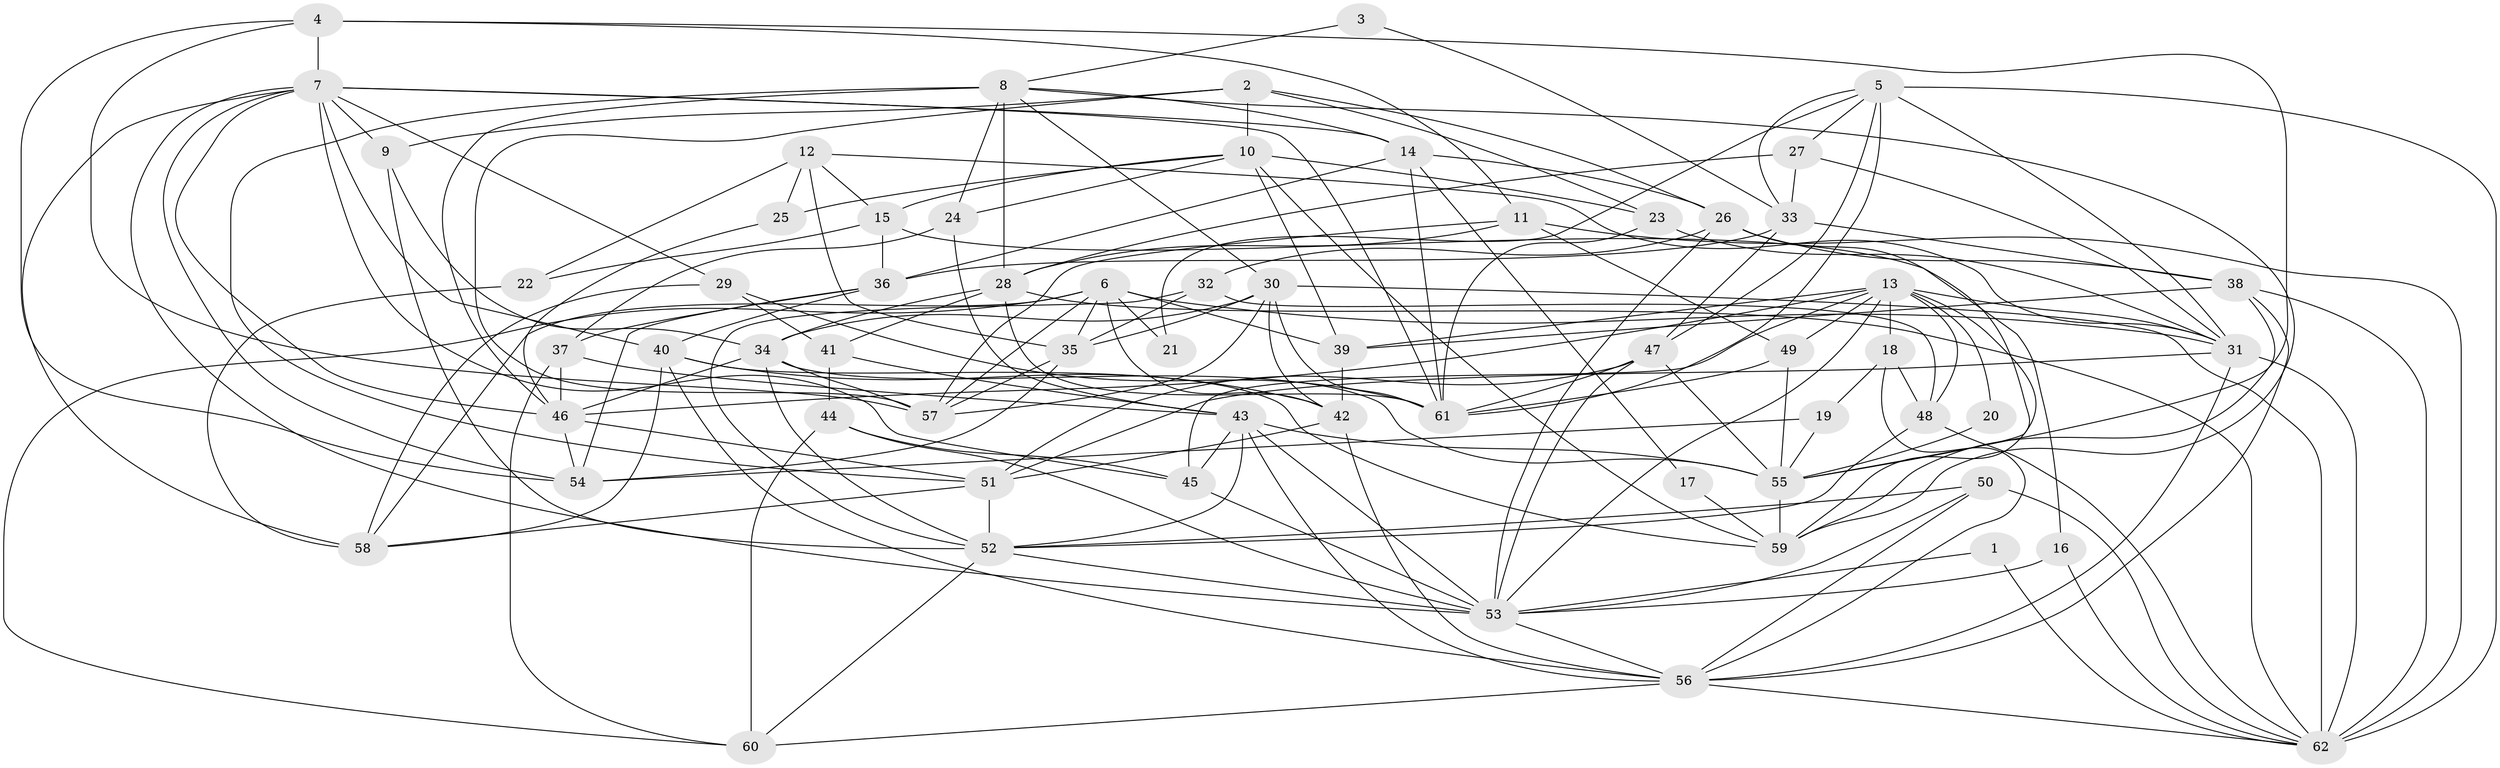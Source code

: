 // original degree distribution, {4: 0.3225806451612903, 3: 0.25, 8: 0.016129032258064516, 5: 0.1693548387096774, 2: 0.12903225806451613, 6: 0.06451612903225806, 7: 0.04838709677419355}
// Generated by graph-tools (version 1.1) at 2025/26/03/09/25 03:26:18]
// undirected, 62 vertices, 180 edges
graph export_dot {
graph [start="1"]
  node [color=gray90,style=filled];
  1;
  2;
  3;
  4;
  5;
  6;
  7;
  8;
  9;
  10;
  11;
  12;
  13;
  14;
  15;
  16;
  17;
  18;
  19;
  20;
  21;
  22;
  23;
  24;
  25;
  26;
  27;
  28;
  29;
  30;
  31;
  32;
  33;
  34;
  35;
  36;
  37;
  38;
  39;
  40;
  41;
  42;
  43;
  44;
  45;
  46;
  47;
  48;
  49;
  50;
  51;
  52;
  53;
  54;
  55;
  56;
  57;
  58;
  59;
  60;
  61;
  62;
  1 -- 53 [weight=1.0];
  1 -- 62 [weight=1.0];
  2 -- 9 [weight=1.0];
  2 -- 10 [weight=1.0];
  2 -- 23 [weight=1.0];
  2 -- 26 [weight=1.0];
  2 -- 57 [weight=1.0];
  3 -- 8 [weight=1.0];
  3 -- 33 [weight=1.0];
  4 -- 7 [weight=1.0];
  4 -- 11 [weight=1.0];
  4 -- 54 [weight=1.0];
  4 -- 55 [weight=1.0];
  4 -- 57 [weight=1.0];
  5 -- 21 [weight=1.0];
  5 -- 27 [weight=1.0];
  5 -- 31 [weight=1.0];
  5 -- 33 [weight=1.0];
  5 -- 47 [weight=1.0];
  5 -- 61 [weight=1.0];
  5 -- 62 [weight=2.0];
  6 -- 21 [weight=1.0];
  6 -- 31 [weight=1.0];
  6 -- 35 [weight=1.0];
  6 -- 39 [weight=1.0];
  6 -- 42 [weight=1.0];
  6 -- 57 [weight=1.0];
  6 -- 58 [weight=1.0];
  6 -- 60 [weight=1.0];
  7 -- 9 [weight=1.0];
  7 -- 14 [weight=1.0];
  7 -- 29 [weight=1.0];
  7 -- 40 [weight=1.0];
  7 -- 45 [weight=1.0];
  7 -- 46 [weight=1.0];
  7 -- 53 [weight=1.0];
  7 -- 54 [weight=1.0];
  7 -- 58 [weight=1.0];
  7 -- 61 [weight=1.0];
  8 -- 14 [weight=1.0];
  8 -- 24 [weight=1.0];
  8 -- 28 [weight=1.0];
  8 -- 30 [weight=1.0];
  8 -- 46 [weight=2.0];
  8 -- 51 [weight=1.0];
  8 -- 59 [weight=1.0];
  9 -- 34 [weight=1.0];
  9 -- 52 [weight=1.0];
  10 -- 15 [weight=1.0];
  10 -- 23 [weight=1.0];
  10 -- 24 [weight=1.0];
  10 -- 25 [weight=1.0];
  10 -- 39 [weight=1.0];
  10 -- 59 [weight=1.0];
  11 -- 28 [weight=1.0];
  11 -- 49 [weight=1.0];
  11 -- 57 [weight=1.0];
  11 -- 62 [weight=2.0];
  12 -- 15 [weight=1.0];
  12 -- 22 [weight=2.0];
  12 -- 25 [weight=1.0];
  12 -- 31 [weight=1.0];
  12 -- 35 [weight=1.0];
  13 -- 18 [weight=1.0];
  13 -- 20 [weight=1.0];
  13 -- 31 [weight=1.0];
  13 -- 39 [weight=1.0];
  13 -- 45 [weight=1.0];
  13 -- 46 [weight=1.0];
  13 -- 48 [weight=1.0];
  13 -- 49 [weight=1.0];
  13 -- 53 [weight=1.0];
  13 -- 59 [weight=1.0];
  14 -- 17 [weight=1.0];
  14 -- 26 [weight=1.0];
  14 -- 36 [weight=1.0];
  14 -- 61 [weight=1.0];
  15 -- 16 [weight=1.0];
  15 -- 22 [weight=1.0];
  15 -- 36 [weight=1.0];
  16 -- 53 [weight=1.0];
  16 -- 62 [weight=1.0];
  17 -- 59 [weight=1.0];
  18 -- 19 [weight=1.0];
  18 -- 48 [weight=1.0];
  18 -- 56 [weight=1.0];
  19 -- 54 [weight=1.0];
  19 -- 55 [weight=1.0];
  20 -- 55 [weight=1.0];
  22 -- 58 [weight=1.0];
  23 -- 31 [weight=1.0];
  23 -- 61 [weight=1.0];
  24 -- 37 [weight=1.0];
  24 -- 43 [weight=1.0];
  25 -- 46 [weight=1.0];
  26 -- 32 [weight=1.0];
  26 -- 38 [weight=1.0];
  26 -- 53 [weight=1.0];
  26 -- 55 [weight=2.0];
  27 -- 28 [weight=1.0];
  27 -- 31 [weight=1.0];
  27 -- 33 [weight=1.0];
  28 -- 34 [weight=1.0];
  28 -- 41 [weight=1.0];
  28 -- 61 [weight=1.0];
  28 -- 62 [weight=1.0];
  29 -- 41 [weight=1.0];
  29 -- 58 [weight=1.0];
  29 -- 61 [weight=1.0];
  30 -- 34 [weight=1.0];
  30 -- 35 [weight=1.0];
  30 -- 42 [weight=1.0];
  30 -- 57 [weight=1.0];
  30 -- 61 [weight=1.0];
  30 -- 62 [weight=1.0];
  31 -- 51 [weight=1.0];
  31 -- 56 [weight=1.0];
  31 -- 62 [weight=1.0];
  32 -- 35 [weight=1.0];
  32 -- 48 [weight=2.0];
  32 -- 52 [weight=1.0];
  33 -- 36 [weight=1.0];
  33 -- 38 [weight=1.0];
  33 -- 47 [weight=1.0];
  34 -- 46 [weight=1.0];
  34 -- 52 [weight=1.0];
  34 -- 55 [weight=1.0];
  34 -- 57 [weight=1.0];
  35 -- 54 [weight=1.0];
  35 -- 57 [weight=1.0];
  36 -- 37 [weight=1.0];
  36 -- 40 [weight=1.0];
  36 -- 54 [weight=1.0];
  37 -- 43 [weight=1.0];
  37 -- 46 [weight=1.0];
  37 -- 60 [weight=1.0];
  38 -- 39 [weight=1.0];
  38 -- 56 [weight=1.0];
  38 -- 59 [weight=1.0];
  38 -- 62 [weight=1.0];
  39 -- 42 [weight=1.0];
  40 -- 42 [weight=1.0];
  40 -- 56 [weight=1.0];
  40 -- 58 [weight=1.0];
  40 -- 59 [weight=1.0];
  41 -- 43 [weight=1.0];
  41 -- 44 [weight=1.0];
  42 -- 51 [weight=1.0];
  42 -- 56 [weight=1.0];
  43 -- 45 [weight=1.0];
  43 -- 52 [weight=1.0];
  43 -- 53 [weight=1.0];
  43 -- 55 [weight=1.0];
  43 -- 56 [weight=1.0];
  44 -- 45 [weight=1.0];
  44 -- 53 [weight=1.0];
  44 -- 60 [weight=1.0];
  45 -- 53 [weight=1.0];
  46 -- 51 [weight=1.0];
  46 -- 54 [weight=1.0];
  47 -- 51 [weight=1.0];
  47 -- 53 [weight=1.0];
  47 -- 55 [weight=1.0];
  47 -- 61 [weight=1.0];
  48 -- 52 [weight=1.0];
  48 -- 62 [weight=1.0];
  49 -- 55 [weight=1.0];
  49 -- 61 [weight=1.0];
  50 -- 52 [weight=1.0];
  50 -- 53 [weight=1.0];
  50 -- 56 [weight=1.0];
  50 -- 62 [weight=1.0];
  51 -- 52 [weight=1.0];
  51 -- 58 [weight=1.0];
  52 -- 53 [weight=1.0];
  52 -- 60 [weight=1.0];
  53 -- 56 [weight=1.0];
  55 -- 59 [weight=1.0];
  56 -- 60 [weight=1.0];
  56 -- 62 [weight=1.0];
}
